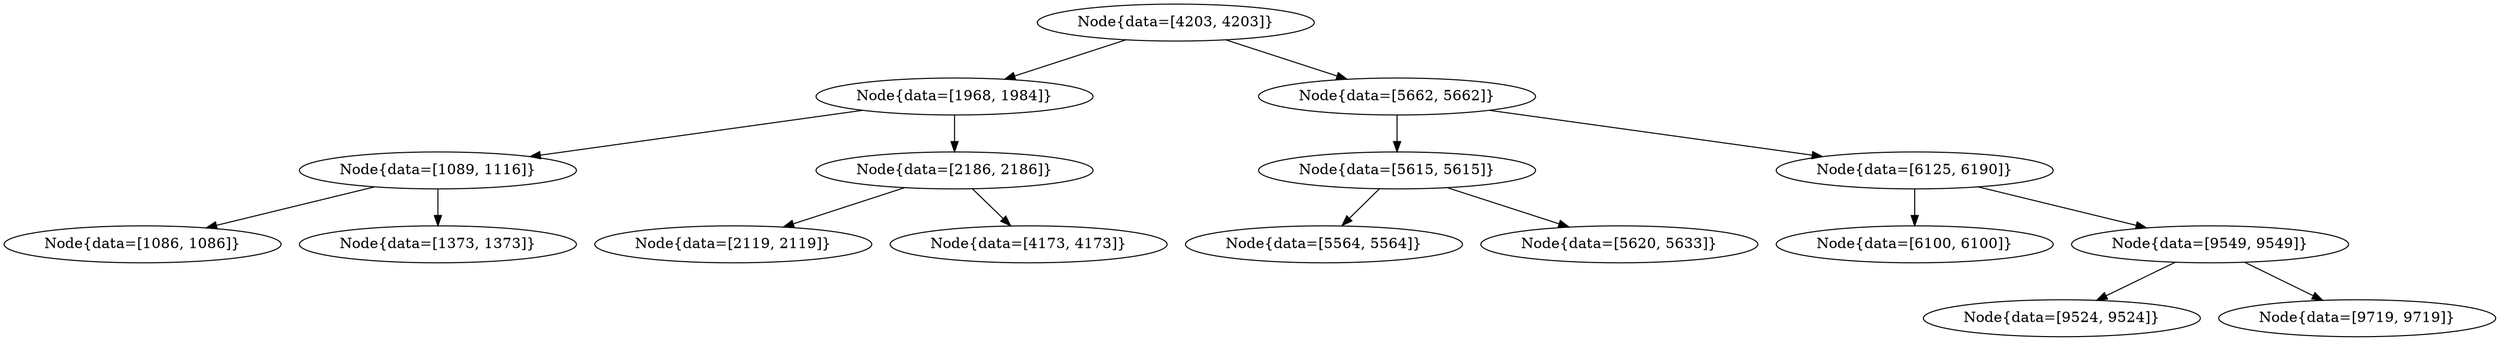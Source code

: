digraph G{
894844492 [label="Node{data=[4203, 4203]}"]
894844492 -> 1842844180
1842844180 [label="Node{data=[1968, 1984]}"]
1842844180 -> 251161714
251161714 [label="Node{data=[1089, 1116]}"]
251161714 -> 305334212
305334212 [label="Node{data=[1086, 1086]}"]
251161714 -> 378797968
378797968 [label="Node{data=[1373, 1373]}"]
1842844180 -> 1191544932
1191544932 [label="Node{data=[2186, 2186]}"]
1191544932 -> 181663498
181663498 [label="Node{data=[2119, 2119]}"]
1191544932 -> 5557427
5557427 [label="Node{data=[4173, 4173]}"]
894844492 -> 162716758
162716758 [label="Node{data=[5662, 5662]}"]
162716758 -> 1646207916
1646207916 [label="Node{data=[5615, 5615]}"]
1646207916 -> 2002903874
2002903874 [label="Node{data=[5564, 5564]}"]
1646207916 -> 1375111241
1375111241 [label="Node{data=[5620, 5633]}"]
162716758 -> 1320791629
1320791629 [label="Node{data=[6125, 6190]}"]
1320791629 -> 1428223605
1428223605 [label="Node{data=[6100, 6100]}"]
1320791629 -> 757298272
757298272 [label="Node{data=[9549, 9549]}"]
757298272 -> 1223820621
1223820621 [label="Node{data=[9524, 9524]}"]
757298272 -> 1262092760
1262092760 [label="Node{data=[9719, 9719]}"]
}